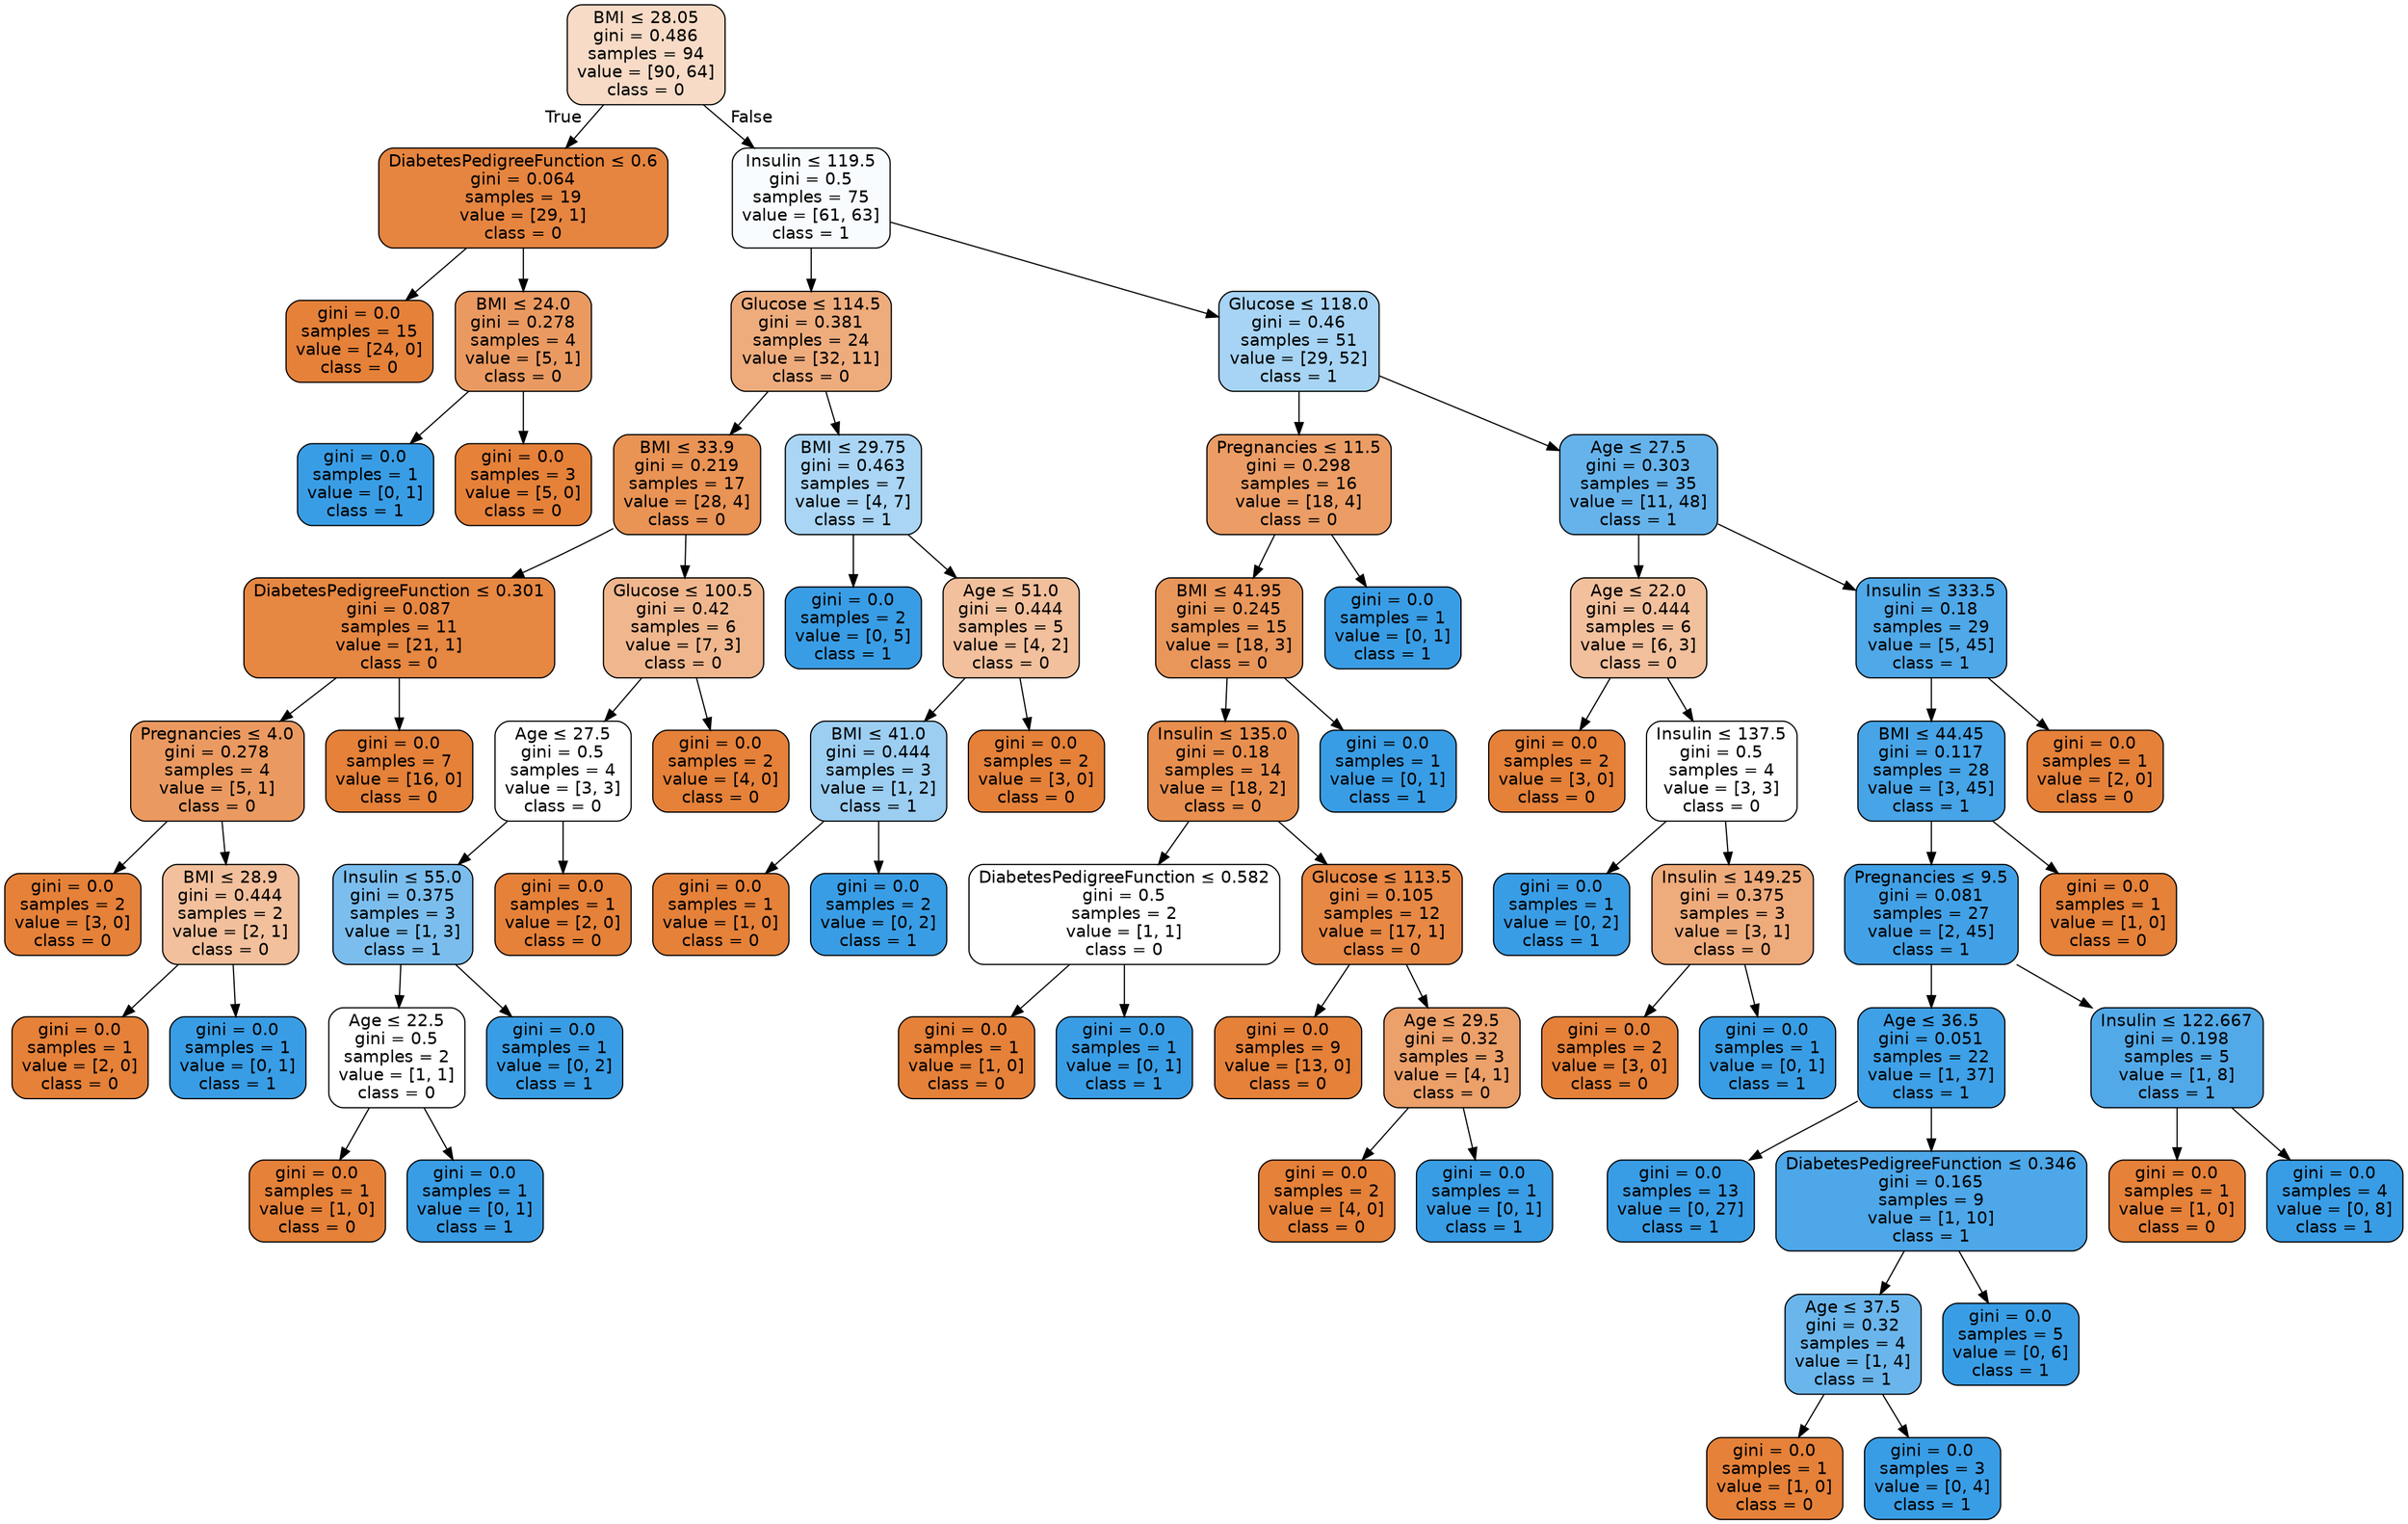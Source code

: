 digraph Tree {
node [shape=box, style="filled, rounded", color="black", fontname="helvetica"] ;
edge [fontname="helvetica"] ;
0 [label=<BMI &le; 28.05<br/>gini = 0.486<br/>samples = 94<br/>value = [90, 64]<br/>class = 0>, fillcolor="#f7dbc6"] ;
1 [label=<DiabetesPedigreeFunction &le; 0.6<br/>gini = 0.064<br/>samples = 19<br/>value = [29, 1]<br/>class = 0>, fillcolor="#e68540"] ;
0 -> 1 [labeldistance=2.5, labelangle=45, headlabel="True"] ;
2 [label=<gini = 0.0<br/>samples = 15<br/>value = [24, 0]<br/>class = 0>, fillcolor="#e58139"] ;
1 -> 2 ;
3 [label=<BMI &le; 24.0<br/>gini = 0.278<br/>samples = 4<br/>value = [5, 1]<br/>class = 0>, fillcolor="#ea9a61"] ;
1 -> 3 ;
4 [label=<gini = 0.0<br/>samples = 1<br/>value = [0, 1]<br/>class = 1>, fillcolor="#399de5"] ;
3 -> 4 ;
5 [label=<gini = 0.0<br/>samples = 3<br/>value = [5, 0]<br/>class = 0>, fillcolor="#e58139"] ;
3 -> 5 ;
6 [label=<Insulin &le; 119.5<br/>gini = 0.5<br/>samples = 75<br/>value = [61, 63]<br/>class = 1>, fillcolor="#f9fcfe"] ;
0 -> 6 [labeldistance=2.5, labelangle=-45, headlabel="False"] ;
7 [label=<Glucose &le; 114.5<br/>gini = 0.381<br/>samples = 24<br/>value = [32, 11]<br/>class = 0>, fillcolor="#eeac7d"] ;
6 -> 7 ;
8 [label=<BMI &le; 33.9<br/>gini = 0.219<br/>samples = 17<br/>value = [28, 4]<br/>class = 0>, fillcolor="#e99355"] ;
7 -> 8 ;
9 [label=<DiabetesPedigreeFunction &le; 0.301<br/>gini = 0.087<br/>samples = 11<br/>value = [21, 1]<br/>class = 0>, fillcolor="#e68742"] ;
8 -> 9 ;
10 [label=<Pregnancies &le; 4.0<br/>gini = 0.278<br/>samples = 4<br/>value = [5, 1]<br/>class = 0>, fillcolor="#ea9a61"] ;
9 -> 10 ;
11 [label=<gini = 0.0<br/>samples = 2<br/>value = [3, 0]<br/>class = 0>, fillcolor="#e58139"] ;
10 -> 11 ;
12 [label=<BMI &le; 28.9<br/>gini = 0.444<br/>samples = 2<br/>value = [2, 1]<br/>class = 0>, fillcolor="#f2c09c"] ;
10 -> 12 ;
13 [label=<gini = 0.0<br/>samples = 1<br/>value = [2, 0]<br/>class = 0>, fillcolor="#e58139"] ;
12 -> 13 ;
14 [label=<gini = 0.0<br/>samples = 1<br/>value = [0, 1]<br/>class = 1>, fillcolor="#399de5"] ;
12 -> 14 ;
15 [label=<gini = 0.0<br/>samples = 7<br/>value = [16, 0]<br/>class = 0>, fillcolor="#e58139"] ;
9 -> 15 ;
16 [label=<Glucose &le; 100.5<br/>gini = 0.42<br/>samples = 6<br/>value = [7, 3]<br/>class = 0>, fillcolor="#f0b78e"] ;
8 -> 16 ;
17 [label=<Age &le; 27.5<br/>gini = 0.5<br/>samples = 4<br/>value = [3, 3]<br/>class = 0>, fillcolor="#ffffff"] ;
16 -> 17 ;
18 [label=<Insulin &le; 55.0<br/>gini = 0.375<br/>samples = 3<br/>value = [1, 3]<br/>class = 1>, fillcolor="#7bbeee"] ;
17 -> 18 ;
19 [label=<Age &le; 22.5<br/>gini = 0.5<br/>samples = 2<br/>value = [1, 1]<br/>class = 0>, fillcolor="#ffffff"] ;
18 -> 19 ;
20 [label=<gini = 0.0<br/>samples = 1<br/>value = [1, 0]<br/>class = 0>, fillcolor="#e58139"] ;
19 -> 20 ;
21 [label=<gini = 0.0<br/>samples = 1<br/>value = [0, 1]<br/>class = 1>, fillcolor="#399de5"] ;
19 -> 21 ;
22 [label=<gini = 0.0<br/>samples = 1<br/>value = [0, 2]<br/>class = 1>, fillcolor="#399de5"] ;
18 -> 22 ;
23 [label=<gini = 0.0<br/>samples = 1<br/>value = [2, 0]<br/>class = 0>, fillcolor="#e58139"] ;
17 -> 23 ;
24 [label=<gini = 0.0<br/>samples = 2<br/>value = [4, 0]<br/>class = 0>, fillcolor="#e58139"] ;
16 -> 24 ;
25 [label=<BMI &le; 29.75<br/>gini = 0.463<br/>samples = 7<br/>value = [4, 7]<br/>class = 1>, fillcolor="#aad5f4"] ;
7 -> 25 ;
26 [label=<gini = 0.0<br/>samples = 2<br/>value = [0, 5]<br/>class = 1>, fillcolor="#399de5"] ;
25 -> 26 ;
27 [label=<Age &le; 51.0<br/>gini = 0.444<br/>samples = 5<br/>value = [4, 2]<br/>class = 0>, fillcolor="#f2c09c"] ;
25 -> 27 ;
28 [label=<BMI &le; 41.0<br/>gini = 0.444<br/>samples = 3<br/>value = [1, 2]<br/>class = 1>, fillcolor="#9ccef2"] ;
27 -> 28 ;
29 [label=<gini = 0.0<br/>samples = 1<br/>value = [1, 0]<br/>class = 0>, fillcolor="#e58139"] ;
28 -> 29 ;
30 [label=<gini = 0.0<br/>samples = 2<br/>value = [0, 2]<br/>class = 1>, fillcolor="#399de5"] ;
28 -> 30 ;
31 [label=<gini = 0.0<br/>samples = 2<br/>value = [3, 0]<br/>class = 0>, fillcolor="#e58139"] ;
27 -> 31 ;
32 [label=<Glucose &le; 118.0<br/>gini = 0.46<br/>samples = 51<br/>value = [29, 52]<br/>class = 1>, fillcolor="#a7d4f4"] ;
6 -> 32 ;
33 [label=<Pregnancies &le; 11.5<br/>gini = 0.298<br/>samples = 16<br/>value = [18, 4]<br/>class = 0>, fillcolor="#eb9d65"] ;
32 -> 33 ;
34 [label=<BMI &le; 41.95<br/>gini = 0.245<br/>samples = 15<br/>value = [18, 3]<br/>class = 0>, fillcolor="#e9965a"] ;
33 -> 34 ;
35 [label=<Insulin &le; 135.0<br/>gini = 0.18<br/>samples = 14<br/>value = [18, 2]<br/>class = 0>, fillcolor="#e88f4f"] ;
34 -> 35 ;
36 [label=<DiabetesPedigreeFunction &le; 0.582<br/>gini = 0.5<br/>samples = 2<br/>value = [1, 1]<br/>class = 0>, fillcolor="#ffffff"] ;
35 -> 36 ;
37 [label=<gini = 0.0<br/>samples = 1<br/>value = [1, 0]<br/>class = 0>, fillcolor="#e58139"] ;
36 -> 37 ;
38 [label=<gini = 0.0<br/>samples = 1<br/>value = [0, 1]<br/>class = 1>, fillcolor="#399de5"] ;
36 -> 38 ;
39 [label=<Glucose &le; 113.5<br/>gini = 0.105<br/>samples = 12<br/>value = [17, 1]<br/>class = 0>, fillcolor="#e78845"] ;
35 -> 39 ;
40 [label=<gini = 0.0<br/>samples = 9<br/>value = [13, 0]<br/>class = 0>, fillcolor="#e58139"] ;
39 -> 40 ;
41 [label=<Age &le; 29.5<br/>gini = 0.32<br/>samples = 3<br/>value = [4, 1]<br/>class = 0>, fillcolor="#eca06a"] ;
39 -> 41 ;
42 [label=<gini = 0.0<br/>samples = 2<br/>value = [4, 0]<br/>class = 0>, fillcolor="#e58139"] ;
41 -> 42 ;
43 [label=<gini = 0.0<br/>samples = 1<br/>value = [0, 1]<br/>class = 1>, fillcolor="#399de5"] ;
41 -> 43 ;
44 [label=<gini = 0.0<br/>samples = 1<br/>value = [0, 1]<br/>class = 1>, fillcolor="#399de5"] ;
34 -> 44 ;
45 [label=<gini = 0.0<br/>samples = 1<br/>value = [0, 1]<br/>class = 1>, fillcolor="#399de5"] ;
33 -> 45 ;
46 [label=<Age &le; 27.5<br/>gini = 0.303<br/>samples = 35<br/>value = [11, 48]<br/>class = 1>, fillcolor="#66b3eb"] ;
32 -> 46 ;
47 [label=<Age &le; 22.0<br/>gini = 0.444<br/>samples = 6<br/>value = [6, 3]<br/>class = 0>, fillcolor="#f2c09c"] ;
46 -> 47 ;
48 [label=<gini = 0.0<br/>samples = 2<br/>value = [3, 0]<br/>class = 0>, fillcolor="#e58139"] ;
47 -> 48 ;
49 [label=<Insulin &le; 137.5<br/>gini = 0.5<br/>samples = 4<br/>value = [3, 3]<br/>class = 0>, fillcolor="#ffffff"] ;
47 -> 49 ;
50 [label=<gini = 0.0<br/>samples = 1<br/>value = [0, 2]<br/>class = 1>, fillcolor="#399de5"] ;
49 -> 50 ;
51 [label=<Insulin &le; 149.25<br/>gini = 0.375<br/>samples = 3<br/>value = [3, 1]<br/>class = 0>, fillcolor="#eeab7b"] ;
49 -> 51 ;
52 [label=<gini = 0.0<br/>samples = 2<br/>value = [3, 0]<br/>class = 0>, fillcolor="#e58139"] ;
51 -> 52 ;
53 [label=<gini = 0.0<br/>samples = 1<br/>value = [0, 1]<br/>class = 1>, fillcolor="#399de5"] ;
51 -> 53 ;
54 [label=<Insulin &le; 333.5<br/>gini = 0.18<br/>samples = 29<br/>value = [5, 45]<br/>class = 1>, fillcolor="#4fa8e8"] ;
46 -> 54 ;
55 [label=<BMI &le; 44.45<br/>gini = 0.117<br/>samples = 28<br/>value = [3, 45]<br/>class = 1>, fillcolor="#46a4e7"] ;
54 -> 55 ;
56 [label=<Pregnancies &le; 9.5<br/>gini = 0.081<br/>samples = 27<br/>value = [2, 45]<br/>class = 1>, fillcolor="#42a1e6"] ;
55 -> 56 ;
57 [label=<Age &le; 36.5<br/>gini = 0.051<br/>samples = 22<br/>value = [1, 37]<br/>class = 1>, fillcolor="#3ea0e6"] ;
56 -> 57 ;
58 [label=<gini = 0.0<br/>samples = 13<br/>value = [0, 27]<br/>class = 1>, fillcolor="#399de5"] ;
57 -> 58 ;
59 [label=<DiabetesPedigreeFunction &le; 0.346<br/>gini = 0.165<br/>samples = 9<br/>value = [1, 10]<br/>class = 1>, fillcolor="#4da7e8"] ;
57 -> 59 ;
60 [label=<Age &le; 37.5<br/>gini = 0.32<br/>samples = 4<br/>value = [1, 4]<br/>class = 1>, fillcolor="#6ab6ec"] ;
59 -> 60 ;
61 [label=<gini = 0.0<br/>samples = 1<br/>value = [1, 0]<br/>class = 0>, fillcolor="#e58139"] ;
60 -> 61 ;
62 [label=<gini = 0.0<br/>samples = 3<br/>value = [0, 4]<br/>class = 1>, fillcolor="#399de5"] ;
60 -> 62 ;
63 [label=<gini = 0.0<br/>samples = 5<br/>value = [0, 6]<br/>class = 1>, fillcolor="#399de5"] ;
59 -> 63 ;
64 [label=<Insulin &le; 122.667<br/>gini = 0.198<br/>samples = 5<br/>value = [1, 8]<br/>class = 1>, fillcolor="#52a9e8"] ;
56 -> 64 ;
65 [label=<gini = 0.0<br/>samples = 1<br/>value = [1, 0]<br/>class = 0>, fillcolor="#e58139"] ;
64 -> 65 ;
66 [label=<gini = 0.0<br/>samples = 4<br/>value = [0, 8]<br/>class = 1>, fillcolor="#399de5"] ;
64 -> 66 ;
67 [label=<gini = 0.0<br/>samples = 1<br/>value = [1, 0]<br/>class = 0>, fillcolor="#e58139"] ;
55 -> 67 ;
68 [label=<gini = 0.0<br/>samples = 1<br/>value = [2, 0]<br/>class = 0>, fillcolor="#e58139"] ;
54 -> 68 ;
}
